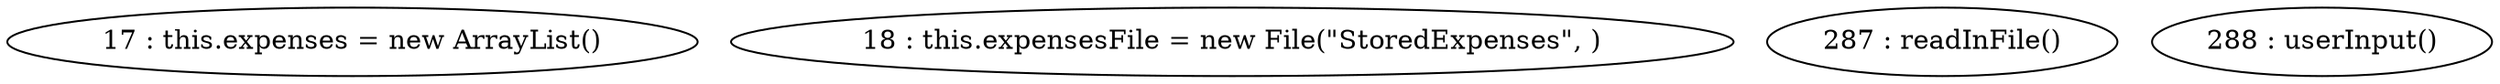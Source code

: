digraph G {
"17 : this.expenses = new ArrayList()"
"18 : this.expensesFile = new File(\"StoredExpenses\", )"
"287 : readInFile()"
"288 : userInput()"
}